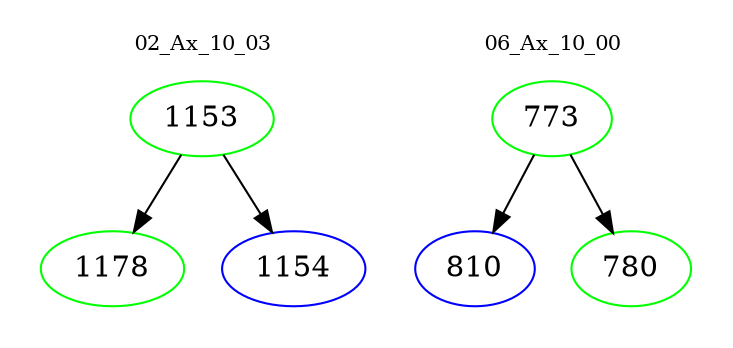 digraph{
subgraph cluster_0 {
color = white
label = "02_Ax_10_03";
fontsize=10;
T0_1153 [label="1153", color="green"]
T0_1153 -> T0_1178 [color="black"]
T0_1178 [label="1178", color="green"]
T0_1153 -> T0_1154 [color="black"]
T0_1154 [label="1154", color="blue"]
}
subgraph cluster_1 {
color = white
label = "06_Ax_10_00";
fontsize=10;
T1_773 [label="773", color="green"]
T1_773 -> T1_810 [color="black"]
T1_810 [label="810", color="blue"]
T1_773 -> T1_780 [color="black"]
T1_780 [label="780", color="green"]
}
}
